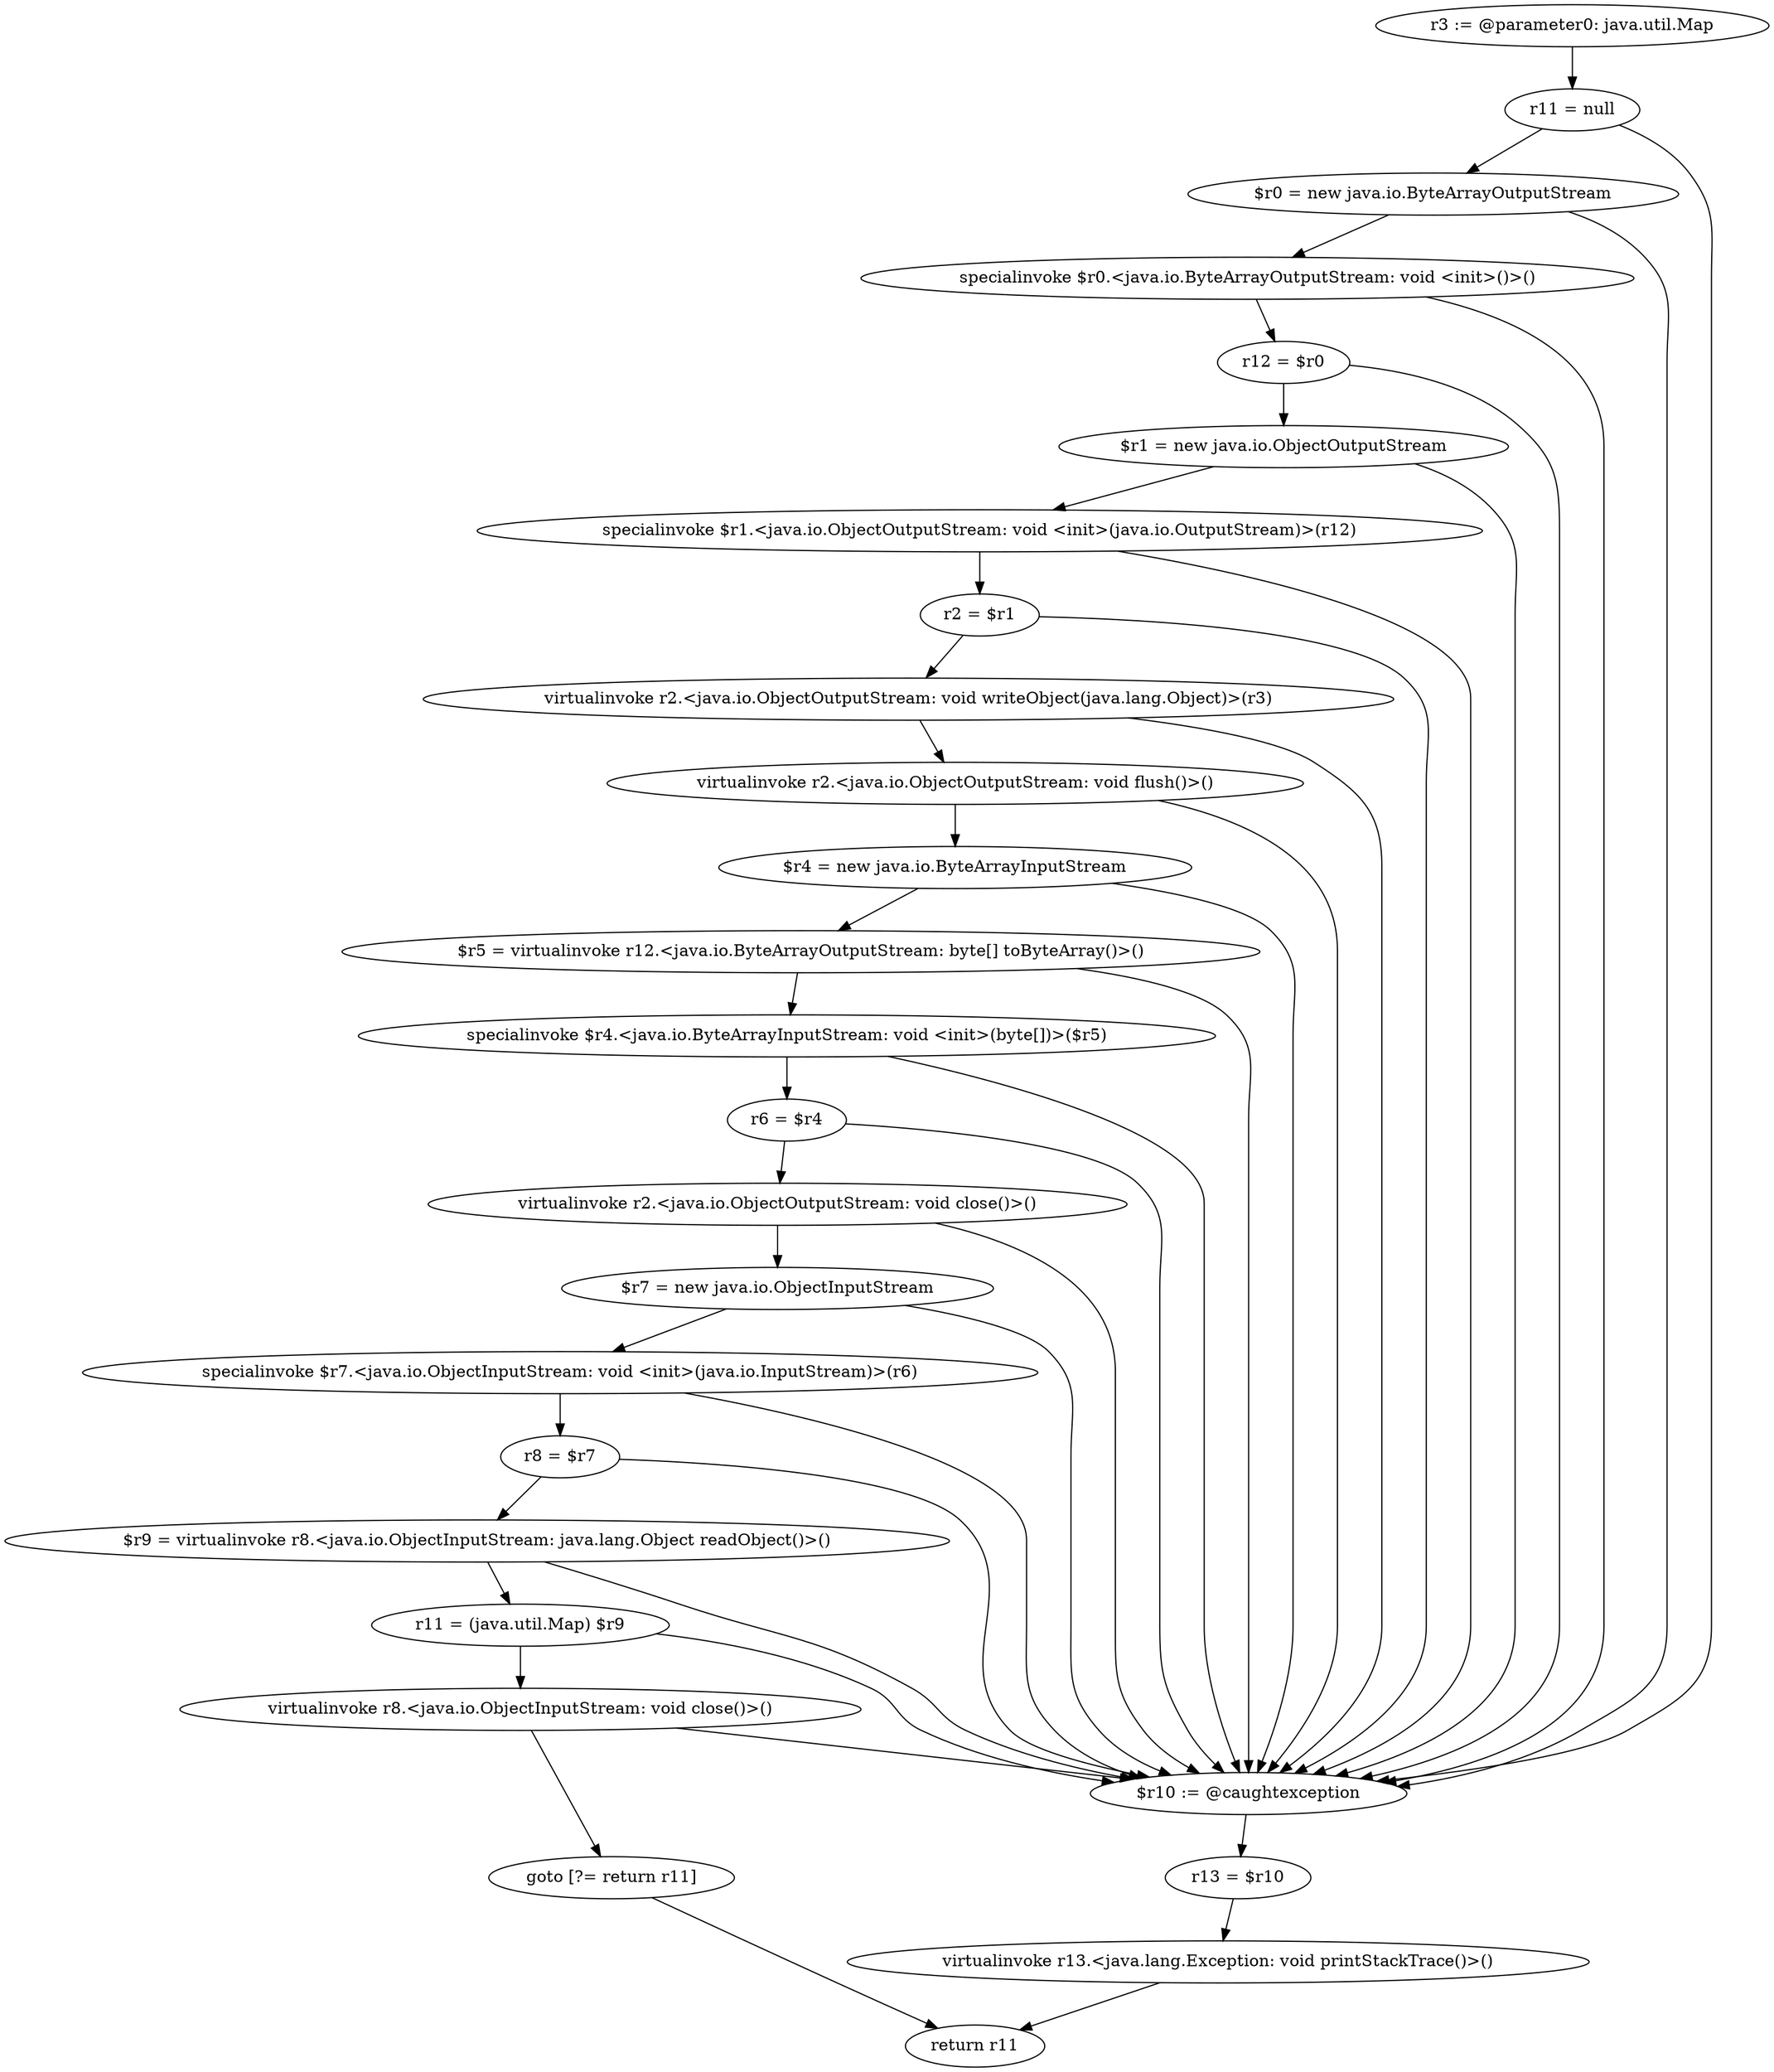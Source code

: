 digraph "unitGraph" {
    "r3 := @parameter0: java.util.Map"
    "r11 = null"
    "$r0 = new java.io.ByteArrayOutputStream"
    "specialinvoke $r0.<java.io.ByteArrayOutputStream: void <init>()>()"
    "r12 = $r0"
    "$r1 = new java.io.ObjectOutputStream"
    "specialinvoke $r1.<java.io.ObjectOutputStream: void <init>(java.io.OutputStream)>(r12)"
    "r2 = $r1"
    "virtualinvoke r2.<java.io.ObjectOutputStream: void writeObject(java.lang.Object)>(r3)"
    "virtualinvoke r2.<java.io.ObjectOutputStream: void flush()>()"
    "$r4 = new java.io.ByteArrayInputStream"
    "$r5 = virtualinvoke r12.<java.io.ByteArrayOutputStream: byte[] toByteArray()>()"
    "specialinvoke $r4.<java.io.ByteArrayInputStream: void <init>(byte[])>($r5)"
    "r6 = $r4"
    "virtualinvoke r2.<java.io.ObjectOutputStream: void close()>()"
    "$r7 = new java.io.ObjectInputStream"
    "specialinvoke $r7.<java.io.ObjectInputStream: void <init>(java.io.InputStream)>(r6)"
    "r8 = $r7"
    "$r9 = virtualinvoke r8.<java.io.ObjectInputStream: java.lang.Object readObject()>()"
    "r11 = (java.util.Map) $r9"
    "virtualinvoke r8.<java.io.ObjectInputStream: void close()>()"
    "goto [?= return r11]"
    "$r10 := @caughtexception"
    "r13 = $r10"
    "virtualinvoke r13.<java.lang.Exception: void printStackTrace()>()"
    "return r11"
    "r3 := @parameter0: java.util.Map"->"r11 = null";
    "r11 = null"->"$r0 = new java.io.ByteArrayOutputStream";
    "r11 = null"->"$r10 := @caughtexception";
    "$r0 = new java.io.ByteArrayOutputStream"->"specialinvoke $r0.<java.io.ByteArrayOutputStream: void <init>()>()";
    "$r0 = new java.io.ByteArrayOutputStream"->"$r10 := @caughtexception";
    "specialinvoke $r0.<java.io.ByteArrayOutputStream: void <init>()>()"->"r12 = $r0";
    "specialinvoke $r0.<java.io.ByteArrayOutputStream: void <init>()>()"->"$r10 := @caughtexception";
    "r12 = $r0"->"$r1 = new java.io.ObjectOutputStream";
    "r12 = $r0"->"$r10 := @caughtexception";
    "$r1 = new java.io.ObjectOutputStream"->"specialinvoke $r1.<java.io.ObjectOutputStream: void <init>(java.io.OutputStream)>(r12)";
    "$r1 = new java.io.ObjectOutputStream"->"$r10 := @caughtexception";
    "specialinvoke $r1.<java.io.ObjectOutputStream: void <init>(java.io.OutputStream)>(r12)"->"r2 = $r1";
    "specialinvoke $r1.<java.io.ObjectOutputStream: void <init>(java.io.OutputStream)>(r12)"->"$r10 := @caughtexception";
    "r2 = $r1"->"virtualinvoke r2.<java.io.ObjectOutputStream: void writeObject(java.lang.Object)>(r3)";
    "r2 = $r1"->"$r10 := @caughtexception";
    "virtualinvoke r2.<java.io.ObjectOutputStream: void writeObject(java.lang.Object)>(r3)"->"virtualinvoke r2.<java.io.ObjectOutputStream: void flush()>()";
    "virtualinvoke r2.<java.io.ObjectOutputStream: void writeObject(java.lang.Object)>(r3)"->"$r10 := @caughtexception";
    "virtualinvoke r2.<java.io.ObjectOutputStream: void flush()>()"->"$r4 = new java.io.ByteArrayInputStream";
    "virtualinvoke r2.<java.io.ObjectOutputStream: void flush()>()"->"$r10 := @caughtexception";
    "$r4 = new java.io.ByteArrayInputStream"->"$r5 = virtualinvoke r12.<java.io.ByteArrayOutputStream: byte[] toByteArray()>()";
    "$r4 = new java.io.ByteArrayInputStream"->"$r10 := @caughtexception";
    "$r5 = virtualinvoke r12.<java.io.ByteArrayOutputStream: byte[] toByteArray()>()"->"specialinvoke $r4.<java.io.ByteArrayInputStream: void <init>(byte[])>($r5)";
    "$r5 = virtualinvoke r12.<java.io.ByteArrayOutputStream: byte[] toByteArray()>()"->"$r10 := @caughtexception";
    "specialinvoke $r4.<java.io.ByteArrayInputStream: void <init>(byte[])>($r5)"->"r6 = $r4";
    "specialinvoke $r4.<java.io.ByteArrayInputStream: void <init>(byte[])>($r5)"->"$r10 := @caughtexception";
    "r6 = $r4"->"virtualinvoke r2.<java.io.ObjectOutputStream: void close()>()";
    "r6 = $r4"->"$r10 := @caughtexception";
    "virtualinvoke r2.<java.io.ObjectOutputStream: void close()>()"->"$r7 = new java.io.ObjectInputStream";
    "virtualinvoke r2.<java.io.ObjectOutputStream: void close()>()"->"$r10 := @caughtexception";
    "$r7 = new java.io.ObjectInputStream"->"specialinvoke $r7.<java.io.ObjectInputStream: void <init>(java.io.InputStream)>(r6)";
    "$r7 = new java.io.ObjectInputStream"->"$r10 := @caughtexception";
    "specialinvoke $r7.<java.io.ObjectInputStream: void <init>(java.io.InputStream)>(r6)"->"r8 = $r7";
    "specialinvoke $r7.<java.io.ObjectInputStream: void <init>(java.io.InputStream)>(r6)"->"$r10 := @caughtexception";
    "r8 = $r7"->"$r9 = virtualinvoke r8.<java.io.ObjectInputStream: java.lang.Object readObject()>()";
    "r8 = $r7"->"$r10 := @caughtexception";
    "$r9 = virtualinvoke r8.<java.io.ObjectInputStream: java.lang.Object readObject()>()"->"r11 = (java.util.Map) $r9";
    "$r9 = virtualinvoke r8.<java.io.ObjectInputStream: java.lang.Object readObject()>()"->"$r10 := @caughtexception";
    "r11 = (java.util.Map) $r9"->"virtualinvoke r8.<java.io.ObjectInputStream: void close()>()";
    "r11 = (java.util.Map) $r9"->"$r10 := @caughtexception";
    "virtualinvoke r8.<java.io.ObjectInputStream: void close()>()"->"goto [?= return r11]";
    "virtualinvoke r8.<java.io.ObjectInputStream: void close()>()"->"$r10 := @caughtexception";
    "goto [?= return r11]"->"return r11";
    "$r10 := @caughtexception"->"r13 = $r10";
    "r13 = $r10"->"virtualinvoke r13.<java.lang.Exception: void printStackTrace()>()";
    "virtualinvoke r13.<java.lang.Exception: void printStackTrace()>()"->"return r11";
}
